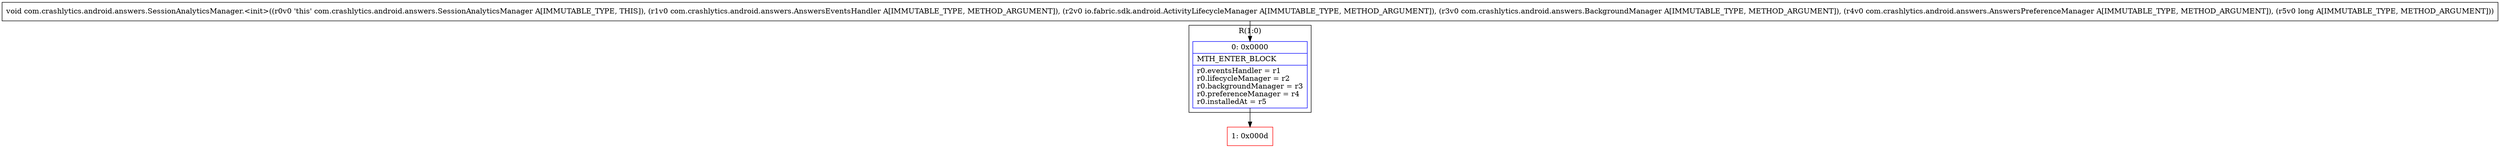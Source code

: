 digraph "CFG forcom.crashlytics.android.answers.SessionAnalyticsManager.\<init\>(Lcom\/crashlytics\/android\/answers\/AnswersEventsHandler;Lio\/fabric\/sdk\/android\/ActivityLifecycleManager;Lcom\/crashlytics\/android\/answers\/BackgroundManager;Lcom\/crashlytics\/android\/answers\/AnswersPreferenceManager;J)V" {
subgraph cluster_Region_921928420 {
label = "R(1:0)";
node [shape=record,color=blue];
Node_0 [shape=record,label="{0\:\ 0x0000|MTH_ENTER_BLOCK\l|r0.eventsHandler = r1\lr0.lifecycleManager = r2\lr0.backgroundManager = r3\lr0.preferenceManager = r4\lr0.installedAt = r5\l}"];
}
Node_1 [shape=record,color=red,label="{1\:\ 0x000d}"];
MethodNode[shape=record,label="{void com.crashlytics.android.answers.SessionAnalyticsManager.\<init\>((r0v0 'this' com.crashlytics.android.answers.SessionAnalyticsManager A[IMMUTABLE_TYPE, THIS]), (r1v0 com.crashlytics.android.answers.AnswersEventsHandler A[IMMUTABLE_TYPE, METHOD_ARGUMENT]), (r2v0 io.fabric.sdk.android.ActivityLifecycleManager A[IMMUTABLE_TYPE, METHOD_ARGUMENT]), (r3v0 com.crashlytics.android.answers.BackgroundManager A[IMMUTABLE_TYPE, METHOD_ARGUMENT]), (r4v0 com.crashlytics.android.answers.AnswersPreferenceManager A[IMMUTABLE_TYPE, METHOD_ARGUMENT]), (r5v0 long A[IMMUTABLE_TYPE, METHOD_ARGUMENT])) }"];
MethodNode -> Node_0;
Node_0 -> Node_1;
}

